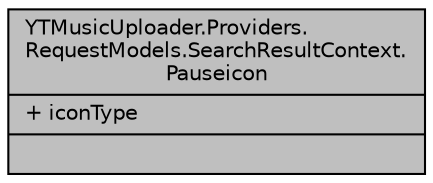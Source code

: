 digraph "YTMusicUploader.Providers.RequestModels.SearchResultContext.Pauseicon"
{
 // LATEX_PDF_SIZE
  edge [fontname="Helvetica",fontsize="10",labelfontname="Helvetica",labelfontsize="10"];
  node [fontname="Helvetica",fontsize="10",shape=record];
  Node1 [label="{YTMusicUploader.Providers.\lRequestModels.SearchResultContext.\lPauseicon\n|+ iconType\l|}",height=0.2,width=0.4,color="black", fillcolor="grey75", style="filled", fontcolor="black",tooltip=" "];
}

